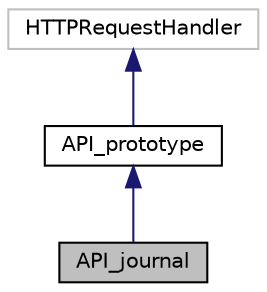 digraph "API_journal"
{
  edge [fontname="Helvetica",fontsize="10",labelfontname="Helvetica",labelfontsize="10"];
  node [fontname="Helvetica",fontsize="10",shape=record];
  Node0 [label="API_journal",height=0.2,width=0.4,color="black", fillcolor="grey75", style="filled", fontcolor="black"];
  Node1 -> Node0 [dir="back",color="midnightblue",fontsize="10",style="solid",fontname="Helvetica"];
  Node1 [label="API_prototype",height=0.2,width=0.4,color="black", fillcolor="white", style="filled",URL="$classAPI__prototype.html"];
  Node2 -> Node1 [dir="back",color="midnightblue",fontsize="10",style="solid",fontname="Helvetica"];
  Node2 [label="HTTPRequestHandler",height=0.2,width=0.4,color="grey75", fillcolor="white", style="filled"];
}

